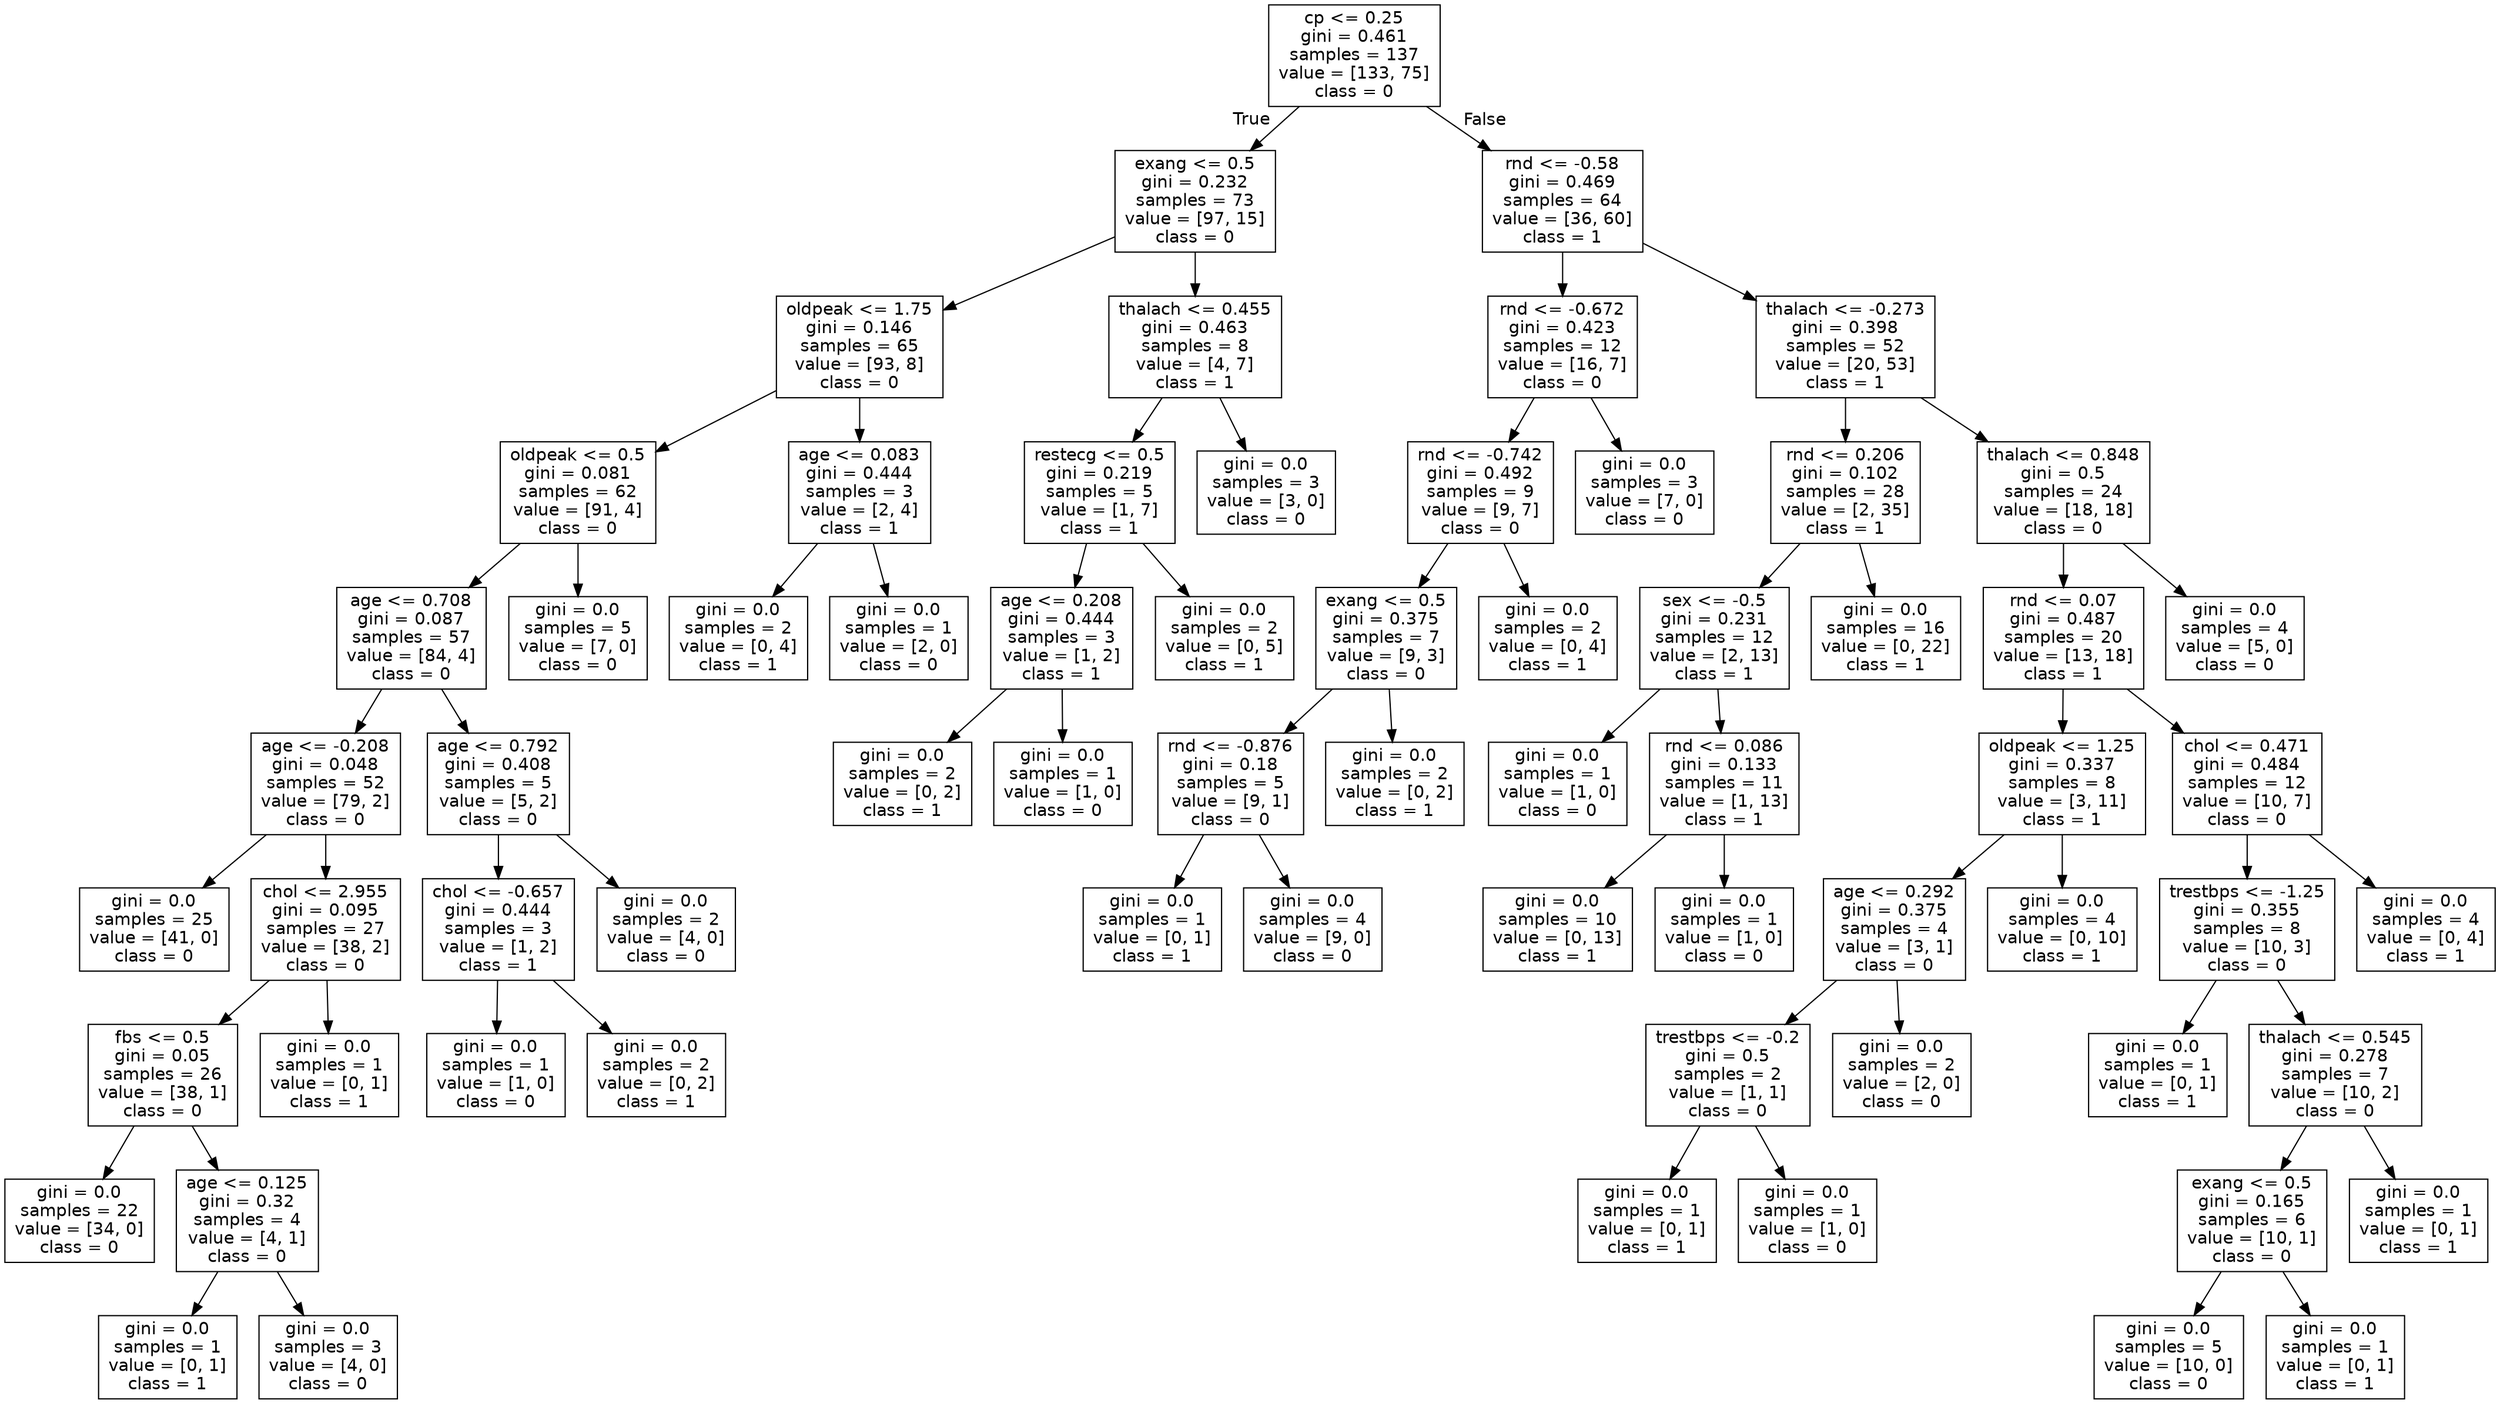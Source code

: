 digraph Tree {
node [shape=box, fontname="helvetica"] ;
edge [fontname="helvetica"] ;
0 [label="cp <= 0.25\ngini = 0.461\nsamples = 137\nvalue = [133, 75]\nclass = 0"] ;
1 [label="exang <= 0.5\ngini = 0.232\nsamples = 73\nvalue = [97, 15]\nclass = 0"] ;
0 -> 1 [labeldistance=2.5, labelangle=45, headlabel="True"] ;
2 [label="oldpeak <= 1.75\ngini = 0.146\nsamples = 65\nvalue = [93, 8]\nclass = 0"] ;
1 -> 2 ;
3 [label="oldpeak <= 0.5\ngini = 0.081\nsamples = 62\nvalue = [91, 4]\nclass = 0"] ;
2 -> 3 ;
4 [label="age <= 0.708\ngini = 0.087\nsamples = 57\nvalue = [84, 4]\nclass = 0"] ;
3 -> 4 ;
5 [label="age <= -0.208\ngini = 0.048\nsamples = 52\nvalue = [79, 2]\nclass = 0"] ;
4 -> 5 ;
6 [label="gini = 0.0\nsamples = 25\nvalue = [41, 0]\nclass = 0"] ;
5 -> 6 ;
7 [label="chol <= 2.955\ngini = 0.095\nsamples = 27\nvalue = [38, 2]\nclass = 0"] ;
5 -> 7 ;
8 [label="fbs <= 0.5\ngini = 0.05\nsamples = 26\nvalue = [38, 1]\nclass = 0"] ;
7 -> 8 ;
9 [label="gini = 0.0\nsamples = 22\nvalue = [34, 0]\nclass = 0"] ;
8 -> 9 ;
10 [label="age <= 0.125\ngini = 0.32\nsamples = 4\nvalue = [4, 1]\nclass = 0"] ;
8 -> 10 ;
11 [label="gini = 0.0\nsamples = 1\nvalue = [0, 1]\nclass = 1"] ;
10 -> 11 ;
12 [label="gini = 0.0\nsamples = 3\nvalue = [4, 0]\nclass = 0"] ;
10 -> 12 ;
13 [label="gini = 0.0\nsamples = 1\nvalue = [0, 1]\nclass = 1"] ;
7 -> 13 ;
14 [label="age <= 0.792\ngini = 0.408\nsamples = 5\nvalue = [5, 2]\nclass = 0"] ;
4 -> 14 ;
15 [label="chol <= -0.657\ngini = 0.444\nsamples = 3\nvalue = [1, 2]\nclass = 1"] ;
14 -> 15 ;
16 [label="gini = 0.0\nsamples = 1\nvalue = [1, 0]\nclass = 0"] ;
15 -> 16 ;
17 [label="gini = 0.0\nsamples = 2\nvalue = [0, 2]\nclass = 1"] ;
15 -> 17 ;
18 [label="gini = 0.0\nsamples = 2\nvalue = [4, 0]\nclass = 0"] ;
14 -> 18 ;
19 [label="gini = 0.0\nsamples = 5\nvalue = [7, 0]\nclass = 0"] ;
3 -> 19 ;
20 [label="age <= 0.083\ngini = 0.444\nsamples = 3\nvalue = [2, 4]\nclass = 1"] ;
2 -> 20 ;
21 [label="gini = 0.0\nsamples = 2\nvalue = [0, 4]\nclass = 1"] ;
20 -> 21 ;
22 [label="gini = 0.0\nsamples = 1\nvalue = [2, 0]\nclass = 0"] ;
20 -> 22 ;
23 [label="thalach <= 0.455\ngini = 0.463\nsamples = 8\nvalue = [4, 7]\nclass = 1"] ;
1 -> 23 ;
24 [label="restecg <= 0.5\ngini = 0.219\nsamples = 5\nvalue = [1, 7]\nclass = 1"] ;
23 -> 24 ;
25 [label="age <= 0.208\ngini = 0.444\nsamples = 3\nvalue = [1, 2]\nclass = 1"] ;
24 -> 25 ;
26 [label="gini = 0.0\nsamples = 2\nvalue = [0, 2]\nclass = 1"] ;
25 -> 26 ;
27 [label="gini = 0.0\nsamples = 1\nvalue = [1, 0]\nclass = 0"] ;
25 -> 27 ;
28 [label="gini = 0.0\nsamples = 2\nvalue = [0, 5]\nclass = 1"] ;
24 -> 28 ;
29 [label="gini = 0.0\nsamples = 3\nvalue = [3, 0]\nclass = 0"] ;
23 -> 29 ;
30 [label="rnd <= -0.58\ngini = 0.469\nsamples = 64\nvalue = [36, 60]\nclass = 1"] ;
0 -> 30 [labeldistance=2.5, labelangle=-45, headlabel="False"] ;
31 [label="rnd <= -0.672\ngini = 0.423\nsamples = 12\nvalue = [16, 7]\nclass = 0"] ;
30 -> 31 ;
32 [label="rnd <= -0.742\ngini = 0.492\nsamples = 9\nvalue = [9, 7]\nclass = 0"] ;
31 -> 32 ;
33 [label="exang <= 0.5\ngini = 0.375\nsamples = 7\nvalue = [9, 3]\nclass = 0"] ;
32 -> 33 ;
34 [label="rnd <= -0.876\ngini = 0.18\nsamples = 5\nvalue = [9, 1]\nclass = 0"] ;
33 -> 34 ;
35 [label="gini = 0.0\nsamples = 1\nvalue = [0, 1]\nclass = 1"] ;
34 -> 35 ;
36 [label="gini = 0.0\nsamples = 4\nvalue = [9, 0]\nclass = 0"] ;
34 -> 36 ;
37 [label="gini = 0.0\nsamples = 2\nvalue = [0, 2]\nclass = 1"] ;
33 -> 37 ;
38 [label="gini = 0.0\nsamples = 2\nvalue = [0, 4]\nclass = 1"] ;
32 -> 38 ;
39 [label="gini = 0.0\nsamples = 3\nvalue = [7, 0]\nclass = 0"] ;
31 -> 39 ;
40 [label="thalach <= -0.273\ngini = 0.398\nsamples = 52\nvalue = [20, 53]\nclass = 1"] ;
30 -> 40 ;
41 [label="rnd <= 0.206\ngini = 0.102\nsamples = 28\nvalue = [2, 35]\nclass = 1"] ;
40 -> 41 ;
42 [label="sex <= -0.5\ngini = 0.231\nsamples = 12\nvalue = [2, 13]\nclass = 1"] ;
41 -> 42 ;
43 [label="gini = 0.0\nsamples = 1\nvalue = [1, 0]\nclass = 0"] ;
42 -> 43 ;
44 [label="rnd <= 0.086\ngini = 0.133\nsamples = 11\nvalue = [1, 13]\nclass = 1"] ;
42 -> 44 ;
45 [label="gini = 0.0\nsamples = 10\nvalue = [0, 13]\nclass = 1"] ;
44 -> 45 ;
46 [label="gini = 0.0\nsamples = 1\nvalue = [1, 0]\nclass = 0"] ;
44 -> 46 ;
47 [label="gini = 0.0\nsamples = 16\nvalue = [0, 22]\nclass = 1"] ;
41 -> 47 ;
48 [label="thalach <= 0.848\ngini = 0.5\nsamples = 24\nvalue = [18, 18]\nclass = 0"] ;
40 -> 48 ;
49 [label="rnd <= 0.07\ngini = 0.487\nsamples = 20\nvalue = [13, 18]\nclass = 1"] ;
48 -> 49 ;
50 [label="oldpeak <= 1.25\ngini = 0.337\nsamples = 8\nvalue = [3, 11]\nclass = 1"] ;
49 -> 50 ;
51 [label="age <= 0.292\ngini = 0.375\nsamples = 4\nvalue = [3, 1]\nclass = 0"] ;
50 -> 51 ;
52 [label="trestbps <= -0.2\ngini = 0.5\nsamples = 2\nvalue = [1, 1]\nclass = 0"] ;
51 -> 52 ;
53 [label="gini = 0.0\nsamples = 1\nvalue = [0, 1]\nclass = 1"] ;
52 -> 53 ;
54 [label="gini = 0.0\nsamples = 1\nvalue = [1, 0]\nclass = 0"] ;
52 -> 54 ;
55 [label="gini = 0.0\nsamples = 2\nvalue = [2, 0]\nclass = 0"] ;
51 -> 55 ;
56 [label="gini = 0.0\nsamples = 4\nvalue = [0, 10]\nclass = 1"] ;
50 -> 56 ;
57 [label="chol <= 0.471\ngini = 0.484\nsamples = 12\nvalue = [10, 7]\nclass = 0"] ;
49 -> 57 ;
58 [label="trestbps <= -1.25\ngini = 0.355\nsamples = 8\nvalue = [10, 3]\nclass = 0"] ;
57 -> 58 ;
59 [label="gini = 0.0\nsamples = 1\nvalue = [0, 1]\nclass = 1"] ;
58 -> 59 ;
60 [label="thalach <= 0.545\ngini = 0.278\nsamples = 7\nvalue = [10, 2]\nclass = 0"] ;
58 -> 60 ;
61 [label="exang <= 0.5\ngini = 0.165\nsamples = 6\nvalue = [10, 1]\nclass = 0"] ;
60 -> 61 ;
62 [label="gini = 0.0\nsamples = 5\nvalue = [10, 0]\nclass = 0"] ;
61 -> 62 ;
63 [label="gini = 0.0\nsamples = 1\nvalue = [0, 1]\nclass = 1"] ;
61 -> 63 ;
64 [label="gini = 0.0\nsamples = 1\nvalue = [0, 1]\nclass = 1"] ;
60 -> 64 ;
65 [label="gini = 0.0\nsamples = 4\nvalue = [0, 4]\nclass = 1"] ;
57 -> 65 ;
66 [label="gini = 0.0\nsamples = 4\nvalue = [5, 0]\nclass = 0"] ;
48 -> 66 ;
}